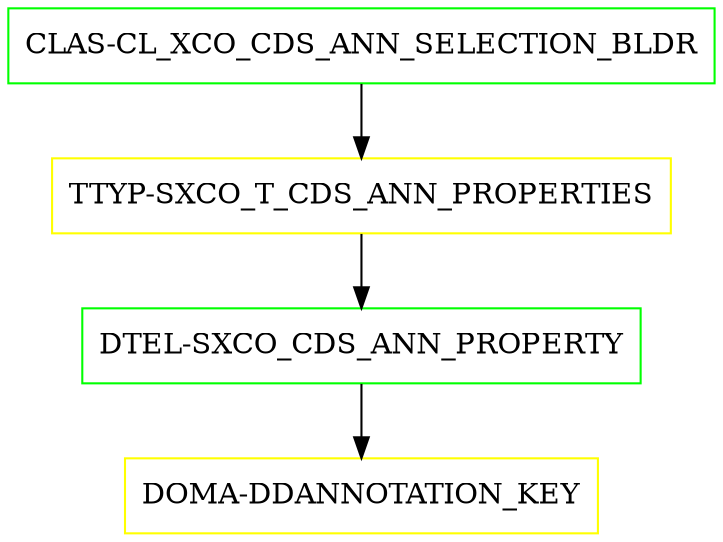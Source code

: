 digraph G {
  "CLAS-CL_XCO_CDS_ANN_SELECTION_BLDR" [shape=box,color=green];
  "TTYP-SXCO_T_CDS_ANN_PROPERTIES" [shape=box,color=yellow,URL="./TTYP_SXCO_T_CDS_ANN_PROPERTIES.html"];
  "DTEL-SXCO_CDS_ANN_PROPERTY" [shape=box,color=green,URL="./DTEL_SXCO_CDS_ANN_PROPERTY.html"];
  "DOMA-DDANNOTATION_KEY" [shape=box,color=yellow,URL="./DOMA_DDANNOTATION_KEY.html"];
  "CLAS-CL_XCO_CDS_ANN_SELECTION_BLDR" -> "TTYP-SXCO_T_CDS_ANN_PROPERTIES";
  "TTYP-SXCO_T_CDS_ANN_PROPERTIES" -> "DTEL-SXCO_CDS_ANN_PROPERTY";
  "DTEL-SXCO_CDS_ANN_PROPERTY" -> "DOMA-DDANNOTATION_KEY";
}
